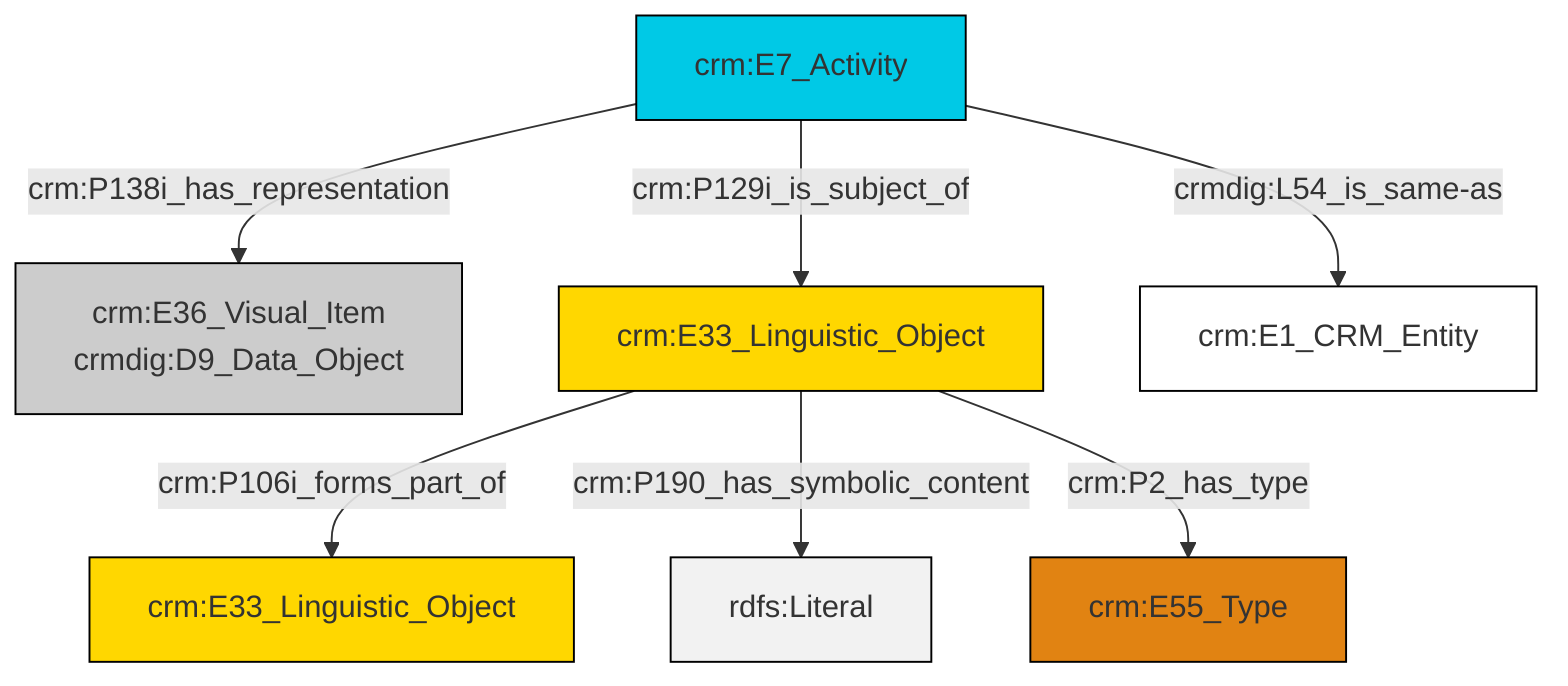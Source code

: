 graph TD
classDef Literal fill:#f2f2f2,stroke:#000000;
classDef CRM_Entity fill:#FFFFFF,stroke:#000000;
classDef Temporal_Entity fill:#00C9E6, stroke:#000000;
classDef Type fill:#E18312, stroke:#000000;
classDef Time-Span fill:#2C9C91, stroke:#000000;
classDef Appellation fill:#FFEB7F, stroke:#000000;
classDef Place fill:#008836, stroke:#000000;
classDef Persistent_Item fill:#B266B2, stroke:#000000;
classDef Conceptual_Object fill:#FFD700, stroke:#000000;
classDef Physical_Thing fill:#D2B48C, stroke:#000000;
classDef Actor fill:#f58aad, stroke:#000000;
classDef PC_Classes fill:#4ce600, stroke:#000000;
classDef Multi fill:#cccccc,stroke:#000000;

2["crm:E7_Activity"]:::Temporal_Entity -->|crm:P129i_is_subject_of| 3["crm:E33_Linguistic_Object"]:::Conceptual_Object
2["crm:E7_Activity"]:::Temporal_Entity -->|crm:P138i_has_representation| 0["crm:E36_Visual_Item<br>crmdig:D9_Data_Object"]:::Multi
3["crm:E33_Linguistic_Object"]:::Conceptual_Object -->|crm:P106i_forms_part_of| 4["crm:E33_Linguistic_Object"]:::Conceptual_Object
3["crm:E33_Linguistic_Object"]:::Conceptual_Object -->|crm:P190_has_symbolic_content| 7[rdfs:Literal]:::Literal
3["crm:E33_Linguistic_Object"]:::Conceptual_Object -->|crm:P2_has_type| 5["crm:E55_Type"]:::Type
2["crm:E7_Activity"]:::Temporal_Entity -->|crmdig:L54_is_same-as| 10["crm:E1_CRM_Entity"]:::CRM_Entity